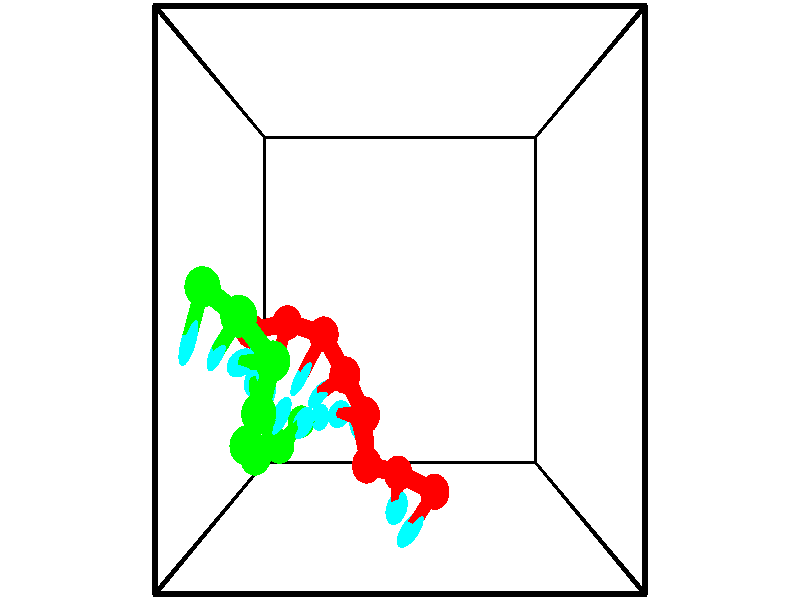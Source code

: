 // switches for output
#declare DRAW_BASES = 1; // possible values are 0, 1; only relevant for DNA ribbons
#declare DRAW_BASES_TYPE = 3; // possible values are 1, 2, 3; only relevant for DNA ribbons
#declare DRAW_FOG = 0; // set to 1 to enable fog

#include "colors.inc"

#include "transforms.inc"
background { rgb <1, 1, 1>}

#default {
   normal{
       ripples 0.25
       frequency 0.20
       turbulence 0.2
       lambda 5
   }
	finish {
		phong 0.1
		phong_size 40.
	}
}

// original window dimensions: 1024x640


// camera settings

camera {
	sky <-0, 1, 0>
	up <-0, 1, 0>
	right 1.6 * <1, 0, 0>
	location <2.5, 2.5, 11.1562>
	look_at <2.5, 2.5, 2.5>
	direction <0, 0, -8.6562>
	angle 67.0682
}


# declare cpy_camera_pos = <2.5, 2.5, 11.1562>;
# if (DRAW_FOG = 1)
fog {
	fog_type 2
	up vnormalize(cpy_camera_pos)
	color rgbt<1,1,1,0.3>
	distance 1e-5
	fog_alt 3e-3
	fog_offset 4
}
# end


// LIGHTS

# declare lum = 6;
global_settings {
	ambient_light rgb lum * <0.05, 0.05, 0.05>
	max_trace_level 15
}# declare cpy_direct_light_amount = 0.25;
light_source
{	1000 * <-1, -1, 1>,
	rgb lum * cpy_direct_light_amount
	parallel
}

light_source
{	1000 * <1, 1, -1>,
	rgb lum * cpy_direct_light_amount
	parallel
}

// strand 0

// nucleotide -1

// particle -1
sphere {
	<3.091917, -0.230583, 0.836049> 0.250000
	pigment { color rgbt <1,0,0,0> }
	no_shadow
}
cylinder {
	<2.850372, -0.477585, 1.037659>,  <2.705446, -0.625786, 1.158624>, 0.100000
	pigment { color rgbt <1,0,0,0> }
	no_shadow
}
cylinder {
	<2.850372, -0.477585, 1.037659>,  <3.091917, -0.230583, 0.836049>, 0.100000
	pigment { color rgbt <1,0,0,0> }
	no_shadow
}

// particle -1
sphere {
	<2.850372, -0.477585, 1.037659> 0.100000
	pigment { color rgbt <1,0,0,0> }
	no_shadow
}
sphere {
	0, 1
	scale<0.080000,0.200000,0.300000>
	matrix <-0.502399, 0.785772, 0.360774,
		-0.618827, -0.035363, -0.784731,
		-0.603862, -0.617504, 0.504023,
		2.669214, -0.662836, 1.188866>
	pigment { color rgbt <0,1,1,0> }
	no_shadow
}
cylinder {
	<2.467412, -0.003862, 0.686544>,  <3.091917, -0.230583, 0.836049>, 0.130000
	pigment { color rgbt <1,0,0,0> }
	no_shadow
}

// nucleotide -1

// particle -1
sphere {
	<2.467412, -0.003862, 0.686544> 0.250000
	pigment { color rgbt <1,0,0,0> }
	no_shadow
}
cylinder {
	<2.454422, -0.186859, 1.041992>,  <2.446628, -0.296657, 1.255261>, 0.100000
	pigment { color rgbt <1,0,0,0> }
	no_shadow
}
cylinder {
	<2.454422, -0.186859, 1.041992>,  <2.467412, -0.003862, 0.686544>, 0.100000
	pigment { color rgbt <1,0,0,0> }
	no_shadow
}

// particle -1
sphere {
	<2.454422, -0.186859, 1.041992> 0.100000
	pigment { color rgbt <1,0,0,0> }
	no_shadow
}
sphere {
	0, 1
	scale<0.080000,0.200000,0.300000>
	matrix <-0.446568, 0.802049, 0.396602,
		-0.894160, -0.383950, -0.230349,
		-0.032476, -0.457493, 0.888620,
		2.444679, -0.324107, 1.308578>
	pigment { color rgbt <0,1,1,0> }
	no_shadow
}
cylinder {
	<1.944017, 0.188928, 1.023168>,  <2.467412, -0.003862, 0.686544>, 0.130000
	pigment { color rgbt <1,0,0,0> }
	no_shadow
}

// nucleotide -1

// particle -1
sphere {
	<1.944017, 0.188928, 1.023168> 0.250000
	pigment { color rgbt <1,0,0,0> }
	no_shadow
}
cylinder {
	<1.837605, 0.511276, 0.811584>,  <1.773757, 0.704685, 0.684634>, 0.100000
	pigment { color rgbt <1,0,0,0> }
	no_shadow
}
cylinder {
	<1.837605, 0.511276, 0.811584>,  <1.944017, 0.188928, 1.023168>, 0.100000
	pigment { color rgbt <1,0,0,0> }
	no_shadow
}

// particle -1
sphere {
	<1.837605, 0.511276, 0.811584> 0.100000
	pigment { color rgbt <1,0,0,0> }
	no_shadow
}
sphere {
	0, 1
	scale<0.080000,0.200000,0.300000>
	matrix <-0.716138, 0.202093, 0.668060,
		0.645270, 0.556533, 0.523352,
		-0.266032, 0.805872, -0.528959,
		1.757795, 0.753038, 0.652897>
	pigment { color rgbt <0,1,1,0> }
	no_shadow
}
cylinder {
	<1.928148, 0.948977, 1.396518>,  <1.944017, 0.188928, 1.023168>, 0.130000
	pigment { color rgbt <1,0,0,0> }
	no_shadow
}

// nucleotide -1

// particle -1
sphere {
	<1.928148, 0.948977, 1.396518> 0.250000
	pigment { color rgbt <1,0,0,0> }
	no_shadow
}
cylinder {
	<1.661869, 0.910637, 1.100502>,  <1.502102, 0.887633, 0.922892>, 0.100000
	pigment { color rgbt <1,0,0,0> }
	no_shadow
}
cylinder {
	<1.661869, 0.910637, 1.100502>,  <1.928148, 0.948977, 1.396518>, 0.100000
	pigment { color rgbt <1,0,0,0> }
	no_shadow
}

// particle -1
sphere {
	<1.661869, 0.910637, 1.100502> 0.100000
	pigment { color rgbt <1,0,0,0> }
	no_shadow
}
sphere {
	0, 1
	scale<0.080000,0.200000,0.300000>
	matrix <-0.718316, 0.350977, 0.600697,
		0.202159, 0.931465, -0.302495,
		-0.665698, -0.095851, -0.740040,
		1.462160, 0.881882, 0.878490>
	pigment { color rgbt <0,1,1,0> }
	no_shadow
}
cylinder {
	<1.611521, 1.492227, 1.414817>,  <1.928148, 0.948977, 1.396518>, 0.130000
	pigment { color rgbt <1,0,0,0> }
	no_shadow
}

// nucleotide -1

// particle -1
sphere {
	<1.611521, 1.492227, 1.414817> 0.250000
	pigment { color rgbt <1,0,0,0> }
	no_shadow
}
cylinder {
	<1.344299, 1.315254, 1.175499>,  <1.183966, 1.209070, 1.031908>, 0.100000
	pigment { color rgbt <1,0,0,0> }
	no_shadow
}
cylinder {
	<1.344299, 1.315254, 1.175499>,  <1.611521, 1.492227, 1.414817>, 0.100000
	pigment { color rgbt <1,0,0,0> }
	no_shadow
}

// particle -1
sphere {
	<1.344299, 1.315254, 1.175499> 0.100000
	pigment { color rgbt <1,0,0,0> }
	no_shadow
}
sphere {
	0, 1
	scale<0.080000,0.200000,0.300000>
	matrix <-0.720925, 0.583985, 0.373134,
		0.184308, 0.680599, -0.709094,
		-0.668055, -0.442432, -0.598294,
		1.143883, 1.182525, 0.996011>
	pigment { color rgbt <0,1,1,0> }
	no_shadow
}
cylinder {
	<1.215601, 2.020057, 0.994505>,  <1.611521, 1.492227, 1.414817>, 0.130000
	pigment { color rgbt <1,0,0,0> }
	no_shadow
}

// nucleotide -1

// particle -1
sphere {
	<1.215601, 2.020057, 0.994505> 0.250000
	pigment { color rgbt <1,0,0,0> }
	no_shadow
}
cylinder {
	<1.007526, 1.682396, 1.046371>,  <0.882681, 1.479800, 1.077491>, 0.100000
	pigment { color rgbt <1,0,0,0> }
	no_shadow
}
cylinder {
	<1.007526, 1.682396, 1.046371>,  <1.215601, 2.020057, 0.994505>, 0.100000
	pigment { color rgbt <1,0,0,0> }
	no_shadow
}

// particle -1
sphere {
	<1.007526, 1.682396, 1.046371> 0.100000
	pigment { color rgbt <1,0,0,0> }
	no_shadow
}
sphere {
	0, 1
	scale<0.080000,0.200000,0.300000>
	matrix <-0.760168, 0.526841, 0.380242,
		-0.389295, 0.099229, -0.915753,
		-0.520187, -0.844152, 0.129665,
		0.851470, 1.429150, 1.085271>
	pigment { color rgbt <0,1,1,0> }
	no_shadow
}
cylinder {
	<0.560442, 2.174415, 0.769305>,  <1.215601, 2.020057, 0.994505>, 0.130000
	pigment { color rgbt <1,0,0,0> }
	no_shadow
}

// nucleotide -1

// particle -1
sphere {
	<0.560442, 2.174415, 0.769305> 0.250000
	pigment { color rgbt <1,0,0,0> }
	no_shadow
}
cylinder {
	<0.486679, 1.838280, 0.973198>,  <0.442421, 1.636599, 1.095533>, 0.100000
	pigment { color rgbt <1,0,0,0> }
	no_shadow
}
cylinder {
	<0.486679, 1.838280, 0.973198>,  <0.560442, 2.174415, 0.769305>, 0.100000
	pigment { color rgbt <1,0,0,0> }
	no_shadow
}

// particle -1
sphere {
	<0.486679, 1.838280, 0.973198> 0.100000
	pigment { color rgbt <1,0,0,0> }
	no_shadow
}
sphere {
	0, 1
	scale<0.080000,0.200000,0.300000>
	matrix <-0.752814, 0.454191, 0.476425,
		-0.631874, -0.295876, -0.716375,
		-0.184408, -0.840338, 0.509731,
		0.431357, 1.586178, 1.126117>
	pigment { color rgbt <0,1,1,0> }
	no_shadow
}
cylinder {
	<-0.104312, 2.048835, 0.624124>,  <0.560442, 2.174415, 0.769305>, 0.130000
	pigment { color rgbt <1,0,0,0> }
	no_shadow
}

// nucleotide -1

// particle -1
sphere {
	<-0.104312, 2.048835, 0.624124> 0.250000
	pigment { color rgbt <1,0,0,0> }
	no_shadow
}
cylinder {
	<0.033363, 1.926018, 0.979034>,  <0.115968, 1.852327, 1.191981>, 0.100000
	pigment { color rgbt <1,0,0,0> }
	no_shadow
}
cylinder {
	<0.033363, 1.926018, 0.979034>,  <-0.104312, 2.048835, 0.624124>, 0.100000
	pigment { color rgbt <1,0,0,0> }
	no_shadow
}

// particle -1
sphere {
	<0.033363, 1.926018, 0.979034> 0.100000
	pigment { color rgbt <1,0,0,0> }
	no_shadow
}
sphere {
	0, 1
	scale<0.080000,0.200000,0.300000>
	matrix <-0.759912, 0.463916, 0.455320,
		-0.551425, -0.830967, -0.073653,
		0.344187, -0.307044, 0.887276,
		0.136620, 1.833905, 1.245217>
	pigment { color rgbt <0,1,1,0> }
	no_shadow
}
// strand 1

// nucleotide -1

// particle -1
sphere {
	<-0.373062, 2.659431, 2.369818> 0.250000
	pigment { color rgbt <0,1,0,0> }
	no_shadow
}
cylinder {
	<-0.448840, 2.286407, 2.492744>,  <-0.494307, 2.062593, 2.566500>, 0.100000
	pigment { color rgbt <0,1,0,0> }
	no_shadow
}
cylinder {
	<-0.448840, 2.286407, 2.492744>,  <-0.373062, 2.659431, 2.369818>, 0.100000
	pigment { color rgbt <0,1,0,0> }
	no_shadow
}

// particle -1
sphere {
	<-0.448840, 2.286407, 2.492744> 0.100000
	pigment { color rgbt <0,1,0,0> }
	no_shadow
}
sphere {
	0, 1
	scale<0.080000,0.200000,0.300000>
	matrix <0.731312, -0.342860, -0.589601,
		0.655204, 0.113046, 0.746946,
		-0.189445, -0.932560, 0.307315,
		-0.505673, 2.006639, 2.584939>
	pigment { color rgbt <0,1,1,0> }
	no_shadow
}
cylinder {
	<0.240781, 2.310130, 2.690455>,  <-0.373062, 2.659431, 2.369818>, 0.130000
	pigment { color rgbt <0,1,0,0> }
	no_shadow
}

// nucleotide -1

// particle -1
sphere {
	<0.240781, 2.310130, 2.690455> 0.250000
	pigment { color rgbt <0,1,0,0> }
	no_shadow
}
cylinder {
	<0.004564, 2.056473, 2.490807>,  <-0.137166, 1.904279, 2.371017>, 0.100000
	pigment { color rgbt <0,1,0,0> }
	no_shadow
}
cylinder {
	<0.004564, 2.056473, 2.490807>,  <0.240781, 2.310130, 2.690455>, 0.100000
	pigment { color rgbt <0,1,0,0> }
	no_shadow
}

// particle -1
sphere {
	<0.004564, 2.056473, 2.490807> 0.100000
	pigment { color rgbt <0,1,0,0> }
	no_shadow
}
sphere {
	0, 1
	scale<0.080000,0.200000,0.300000>
	matrix <0.793491, -0.343556, -0.502335,
		0.147076, -0.692699, 0.706071,
		-0.590542, -0.634143, -0.499122,
		-0.172598, 1.866230, 2.341070>
	pigment { color rgbt <0,1,1,0> }
	no_shadow
}
cylinder {
	<0.655355, 1.760602, 2.406051>,  <0.240781, 2.310130, 2.690455>, 0.130000
	pigment { color rgbt <0,1,0,0> }
	no_shadow
}

// nucleotide -1

// particle -1
sphere {
	<0.655355, 1.760602, 2.406051> 0.250000
	pigment { color rgbt <0,1,0,0> }
	no_shadow
}
cylinder {
	<0.330523, 1.729843, 2.174667>,  <0.135624, 1.711388, 2.035837>, 0.100000
	pigment { color rgbt <0,1,0,0> }
	no_shadow
}
cylinder {
	<0.330523, 1.729843, 2.174667>,  <0.655355, 1.760602, 2.406051>, 0.100000
	pigment { color rgbt <0,1,0,0> }
	no_shadow
}

// particle -1
sphere {
	<0.330523, 1.729843, 2.174667> 0.100000
	pigment { color rgbt <0,1,0,0> }
	no_shadow
}
sphere {
	0, 1
	scale<0.080000,0.200000,0.300000>
	matrix <0.532142, -0.504400, -0.680004,
		-0.239483, -0.860039, 0.450534,
		-0.812079, -0.076898, -0.578458,
		0.086900, 1.706774, 2.001130>
	pigment { color rgbt <0,1,1,0> }
	no_shadow
}
cylinder {
	<0.433104, 1.117726, 2.317920>,  <0.655355, 1.760602, 2.406051>, 0.130000
	pigment { color rgbt <0,1,0,0> }
	no_shadow
}

// nucleotide -1

// particle -1
sphere {
	<0.433104, 1.117726, 2.317920> 0.250000
	pigment { color rgbt <0,1,0,0> }
	no_shadow
}
cylinder {
	<0.320327, 1.316025, 1.989349>,  <0.252660, 1.435004, 1.792207>, 0.100000
	pigment { color rgbt <0,1,0,0> }
	no_shadow
}
cylinder {
	<0.320327, 1.316025, 1.989349>,  <0.433104, 1.117726, 2.317920>, 0.100000
	pigment { color rgbt <0,1,0,0> }
	no_shadow
}

// particle -1
sphere {
	<0.320327, 1.316025, 1.989349> 0.100000
	pigment { color rgbt <0,1,0,0> }
	no_shadow
}
sphere {
	0, 1
	scale<0.080000,0.200000,0.300000>
	matrix <0.498446, -0.655867, -0.566913,
		-0.819793, -0.569274, -0.062185,
		-0.281944, 0.495747, -0.821427,
		0.235744, 1.464749, 1.742921>
	pigment { color rgbt <0,1,1,0> }
	no_shadow
}
cylinder {
	<0.143252, 0.644075, 1.895531>,  <0.433104, 1.117726, 2.317920>, 0.130000
	pigment { color rgbt <0,1,0,0> }
	no_shadow
}

// nucleotide -1

// particle -1
sphere {
	<0.143252, 0.644075, 1.895531> 0.250000
	pigment { color rgbt <0,1,0,0> }
	no_shadow
}
cylinder {
	<0.239937, 0.940018, 1.644394>,  <0.297948, 1.117584, 1.493712>, 0.100000
	pigment { color rgbt <0,1,0,0> }
	no_shadow
}
cylinder {
	<0.239937, 0.940018, 1.644394>,  <0.143252, 0.644075, 1.895531>, 0.100000
	pigment { color rgbt <0,1,0,0> }
	no_shadow
}

// particle -1
sphere {
	<0.239937, 0.940018, 1.644394> 0.100000
	pigment { color rgbt <0,1,0,0> }
	no_shadow
}
sphere {
	0, 1
	scale<0.080000,0.200000,0.300000>
	matrix <0.444625, -0.659554, -0.606051,
		-0.862487, -0.132664, -0.488381,
		0.241713, 0.739857, -0.627842,
		0.312451, 1.161975, 1.456041>
	pigment { color rgbt <0,1,1,0> }
	no_shadow
}
cylinder {
	<0.099470, 0.320492, 1.108860>,  <0.143252, 0.644075, 1.895531>, 0.130000
	pigment { color rgbt <0,1,0,0> }
	no_shadow
}

// nucleotide -1

// particle -1
sphere {
	<0.099470, 0.320492, 1.108860> 0.250000
	pigment { color rgbt <0,1,0,0> }
	no_shadow
}
cylinder {
	<0.328650, 0.648239, 1.116470>,  <0.466159, 0.844887, 1.121036>, 0.100000
	pigment { color rgbt <0,1,0,0> }
	no_shadow
}
cylinder {
	<0.328650, 0.648239, 1.116470>,  <0.099470, 0.320492, 1.108860>, 0.100000
	pigment { color rgbt <0,1,0,0> }
	no_shadow
}

// particle -1
sphere {
	<0.328650, 0.648239, 1.116470> 0.100000
	pigment { color rgbt <0,1,0,0> }
	no_shadow
}
sphere {
	0, 1
	scale<0.080000,0.200000,0.300000>
	matrix <0.624572, -0.421473, -0.657473,
		-0.530693, 0.388583, -0.753238,
		0.572952, 0.819368, 0.019025,
		0.500536, 0.894050, 1.122178>
	pigment { color rgbt <0,1,1,0> }
	no_shadow
}
cylinder {
	<0.373204, 0.335586, 0.455275>,  <0.099470, 0.320492, 1.108860>, 0.130000
	pigment { color rgbt <0,1,0,0> }
	no_shadow
}

// nucleotide -1

// particle -1
sphere {
	<0.373204, 0.335586, 0.455275> 0.250000
	pigment { color rgbt <0,1,0,0> }
	no_shadow
}
cylinder {
	<0.635708, 0.567680, 0.648209>,  <0.793210, 0.706937, 0.763969>, 0.100000
	pigment { color rgbt <0,1,0,0> }
	no_shadow
}
cylinder {
	<0.635708, 0.567680, 0.648209>,  <0.373204, 0.335586, 0.455275>, 0.100000
	pigment { color rgbt <0,1,0,0> }
	no_shadow
}

// particle -1
sphere {
	<0.635708, 0.567680, 0.648209> 0.100000
	pigment { color rgbt <0,1,0,0> }
	no_shadow
}
sphere {
	0, 1
	scale<0.080000,0.200000,0.300000>
	matrix <0.682552, -0.184034, -0.707286,
		-0.321628, 0.793383, -0.516817,
		0.656261, 0.580237, 0.482335,
		0.832586, 0.741751, 0.792909>
	pigment { color rgbt <0,1,1,0> }
	no_shadow
}
cylinder {
	<0.649202, 0.601935, -0.149597>,  <0.373204, 0.335586, 0.455275>, 0.130000
	pigment { color rgbt <0,1,0,0> }
	no_shadow
}

// nucleotide -1

// particle -1
sphere {
	<0.649202, 0.601935, -0.149597> 0.250000
	pigment { color rgbt <0,1,0,0> }
	no_shadow
}
cylinder {
	<0.889556, 0.691116, 0.157448>,  <1.033769, 0.744625, 0.341675>, 0.100000
	pigment { color rgbt <0,1,0,0> }
	no_shadow
}
cylinder {
	<0.889556, 0.691116, 0.157448>,  <0.649202, 0.601935, -0.149597>, 0.100000
	pigment { color rgbt <0,1,0,0> }
	no_shadow
}

// particle -1
sphere {
	<0.889556, 0.691116, 0.157448> 0.100000
	pigment { color rgbt <0,1,0,0> }
	no_shadow
}
sphere {
	0, 1
	scale<0.080000,0.200000,0.300000>
	matrix <0.796591, -0.087530, -0.598148,
		-0.066170, 0.970892, -0.230197,
		0.600886, 0.222952, 0.767612,
		1.069822, 0.758002, 0.387731>
	pigment { color rgbt <0,1,1,0> }
	no_shadow
}
// box output
cylinder {
	<0.000000, 0.000000, 0.000000>,  <5.000000, 0.000000, 0.000000>, 0.025000
	pigment { color rgbt <0,0,0,0> }
	no_shadow
}
cylinder {
	<0.000000, 0.000000, 0.000000>,  <0.000000, 5.000000, 0.000000>, 0.025000
	pigment { color rgbt <0,0,0,0> }
	no_shadow
}
cylinder {
	<0.000000, 0.000000, 0.000000>,  <0.000000, 0.000000, 5.000000>, 0.025000
	pigment { color rgbt <0,0,0,0> }
	no_shadow
}
cylinder {
	<5.000000, 5.000000, 5.000000>,  <0.000000, 5.000000, 5.000000>, 0.025000
	pigment { color rgbt <0,0,0,0> }
	no_shadow
}
cylinder {
	<5.000000, 5.000000, 5.000000>,  <5.000000, 0.000000, 5.000000>, 0.025000
	pigment { color rgbt <0,0,0,0> }
	no_shadow
}
cylinder {
	<5.000000, 5.000000, 5.000000>,  <5.000000, 5.000000, 0.000000>, 0.025000
	pigment { color rgbt <0,0,0,0> }
	no_shadow
}
cylinder {
	<0.000000, 0.000000, 5.000000>,  <0.000000, 5.000000, 5.000000>, 0.025000
	pigment { color rgbt <0,0,0,0> }
	no_shadow
}
cylinder {
	<0.000000, 0.000000, 5.000000>,  <5.000000, 0.000000, 5.000000>, 0.025000
	pigment { color rgbt <0,0,0,0> }
	no_shadow
}
cylinder {
	<5.000000, 5.000000, 0.000000>,  <0.000000, 5.000000, 0.000000>, 0.025000
	pigment { color rgbt <0,0,0,0> }
	no_shadow
}
cylinder {
	<5.000000, 5.000000, 0.000000>,  <5.000000, 0.000000, 0.000000>, 0.025000
	pigment { color rgbt <0,0,0,0> }
	no_shadow
}
cylinder {
	<5.000000, 0.000000, 5.000000>,  <5.000000, 0.000000, 0.000000>, 0.025000
	pigment { color rgbt <0,0,0,0> }
	no_shadow
}
cylinder {
	<0.000000, 5.000000, 0.000000>,  <0.000000, 5.000000, 5.000000>, 0.025000
	pigment { color rgbt <0,0,0,0> }
	no_shadow
}
// end of box output

